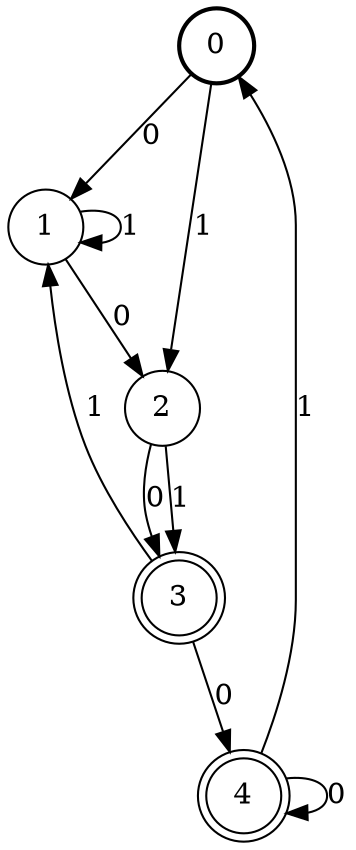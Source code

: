 digraph Automat {
    node [shape = circle];
    0 [style = "bold"];
    0 -> 1 [label = "0"];
    0 -> 2 [label = "1"];
    1 -> 2 [label = "0"];
    1 -> 1 [label = "1"];
    2 -> 3 [label = "0"];
    2 -> 3 [label = "1"];
    3 [peripheries=2]
    3 -> 4 [label = "0"];
    3 -> 1 [label = "1"];
    4 [peripheries=2]
    4 -> 4 [label = "0"];
    4 -> 0 [label = "1"];
}
